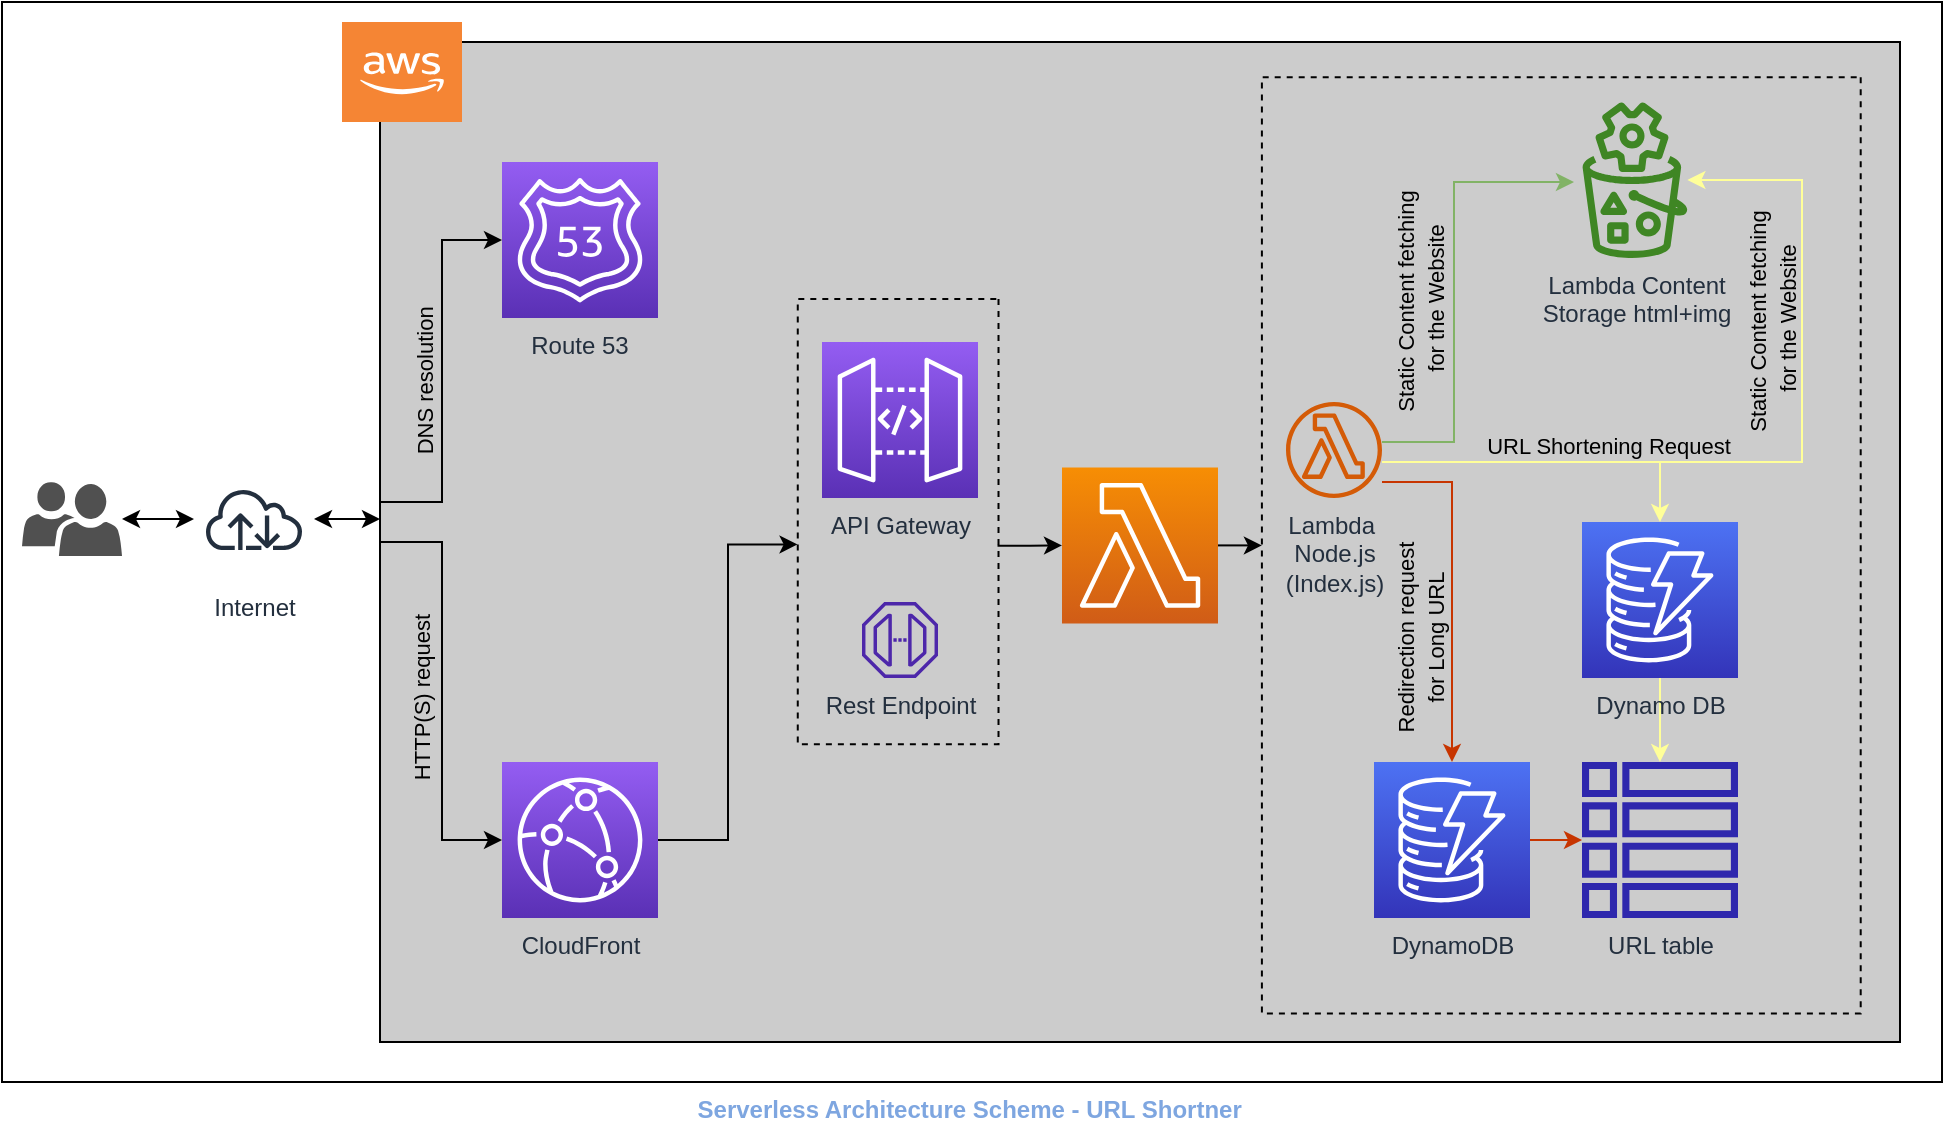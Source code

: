 <mxfile version="15.7.3" type="github">
  <diagram id="nEDZRWEvv-bu_UUYDsP_" name="Page-1">
    <mxGraphModel dx="1422" dy="794" grid="1" gridSize="10" guides="1" tooltips="1" connect="1" arrows="1" fold="1" page="1" pageScale="1" pageWidth="850" pageHeight="1100" math="0" shadow="0">
      <root>
        <mxCell id="0" />
        <mxCell id="1" parent="0" />
        <mxCell id="f2Sus05H8nMFdNZAMqv4-1" value="&lt;b&gt;&lt;font color=&quot;#7ea6e0&quot;&gt;Serverless Architecture Scheme - URL Shortner&amp;nbsp;&lt;/font&gt;&lt;/b&gt;" style="rounded=0;html=1;verticalAlign=top;labelPosition=center;verticalLabelPosition=bottom;align=center;" vertex="1" parent="1">
          <mxGeometry x="40" y="80" width="970" height="540" as="geometry" />
        </mxCell>
        <mxCell id="f2Sus05H8nMFdNZAMqv4-2" value="" style="rounded=0;whiteSpace=wrap;html=1;fillColor=#CCCCCC;" vertex="1" parent="1">
          <mxGeometry x="229" y="100" width="760" height="500" as="geometry" />
        </mxCell>
        <mxCell id="f2Sus05H8nMFdNZAMqv4-3" style="edgeStyle=elbowEdgeStyle;rounded=0;orthogonalLoop=1;jettySize=auto;html=1;exitX=0.5;exitY=0;exitDx=0;exitDy=0;fontSize=9;startArrow=none;startFill=0;" edge="1" parent="1" source="f2Sus05H8nMFdNZAMqv4-4" target="f2Sus05H8nMFdNZAMqv4-2">
          <mxGeometry relative="1" as="geometry" />
        </mxCell>
        <mxCell id="f2Sus05H8nMFdNZAMqv4-4" value="" style="rounded=0;whiteSpace=wrap;html=1;labelBorderColor=none;rotation=90;dashed=1;fillColor=#CCCCCC;" vertex="1" parent="1">
          <mxGeometry x="585.6" y="202" width="468.1" height="299.4" as="geometry" />
        </mxCell>
        <mxCell id="f2Sus05H8nMFdNZAMqv4-5" value="" style="rounded=0;whiteSpace=wrap;html=1;labelBorderColor=none;rotation=90;dashed=1;fillColor=#CCCCCC;" vertex="1" parent="1">
          <mxGeometry x="376.73" y="289.66" width="222.68" height="100.37" as="geometry" />
        </mxCell>
        <mxCell id="f2Sus05H8nMFdNZAMqv4-6" value="" style="edgeStyle=orthogonalEdgeStyle;rounded=0;orthogonalLoop=1;jettySize=auto;html=1;startArrow=classic;startFill=1;" edge="1" parent="1" source="f2Sus05H8nMFdNZAMqv4-7" target="f2Sus05H8nMFdNZAMqv4-9">
          <mxGeometry relative="1" as="geometry" />
        </mxCell>
        <mxCell id="f2Sus05H8nMFdNZAMqv4-7" value="" style="sketch=0;pointerEvents=1;shadow=0;dashed=0;html=1;strokeColor=none;labelPosition=center;verticalLabelPosition=bottom;verticalAlign=top;align=center;fillColor=#505050;shape=mxgraph.mscae.intune.user_group" vertex="1" parent="1">
          <mxGeometry x="50" y="320" width="50" height="37" as="geometry" />
        </mxCell>
        <mxCell id="f2Sus05H8nMFdNZAMqv4-8" value="" style="edgeStyle=orthogonalEdgeStyle;rounded=0;orthogonalLoop=1;jettySize=auto;html=1;startArrow=classic;startFill=1;" edge="1" parent="1" source="f2Sus05H8nMFdNZAMqv4-9" target="f2Sus05H8nMFdNZAMqv4-2">
          <mxGeometry relative="1" as="geometry">
            <Array as="points">
              <mxPoint x="230" y="330" />
              <mxPoint x="230" y="330" />
            </Array>
          </mxGeometry>
        </mxCell>
        <mxCell id="f2Sus05H8nMFdNZAMqv4-9" value="Internet" style="sketch=0;outlineConnect=0;fontColor=#232F3E;gradientColor=none;strokeColor=#232F3E;fillColor=#ffffff;dashed=0;verticalLabelPosition=bottom;verticalAlign=top;align=center;html=1;fontSize=12;fontStyle=0;aspect=fixed;shape=mxgraph.aws4.resourceIcon;resIcon=mxgraph.aws4.internet;" vertex="1" parent="1">
          <mxGeometry x="136" y="308.5" width="60" height="60" as="geometry" />
        </mxCell>
        <mxCell id="f2Sus05H8nMFdNZAMqv4-10" value="" style="outlineConnect=0;dashed=0;verticalLabelPosition=bottom;verticalAlign=top;align=center;html=1;shape=mxgraph.aws3.cloud_2;fillColor=#F58534;gradientColor=none;" vertex="1" parent="1">
          <mxGeometry x="210" y="90" width="60" height="50" as="geometry" />
        </mxCell>
        <mxCell id="f2Sus05H8nMFdNZAMqv4-11" value="Route 53" style="sketch=0;points=[[0,0,0],[0.25,0,0],[0.5,0,0],[0.75,0,0],[1,0,0],[0,1,0],[0.25,1,0],[0.5,1,0],[0.75,1,0],[1,1,0],[0,0.25,0],[0,0.5,0],[0,0.75,0],[1,0.25,0],[1,0.5,0],[1,0.75,0]];outlineConnect=0;fontColor=#232F3E;gradientColor=#945DF2;gradientDirection=north;fillColor=#5A30B5;strokeColor=#ffffff;dashed=0;verticalLabelPosition=bottom;verticalAlign=top;align=center;html=1;fontSize=12;fontStyle=0;aspect=fixed;shape=mxgraph.aws4.resourceIcon;resIcon=mxgraph.aws4.route_53;whiteSpace=wrap;labelBorderColor=none;" vertex="1" parent="1">
          <mxGeometry x="290" y="160" width="78" height="78" as="geometry" />
        </mxCell>
        <mxCell id="f2Sus05H8nMFdNZAMqv4-12" value="CloudFront" style="sketch=0;points=[[0,0,0],[0.25,0,0],[0.5,0,0],[0.75,0,0],[1,0,0],[0,1,0],[0.25,1,0],[0.5,1,0],[0.75,1,0],[1,1,0],[0,0.25,0],[0,0.5,0],[0,0.75,0],[1,0.25,0],[1,0.5,0],[1,0.75,0]];outlineConnect=0;fontColor=#232F3E;gradientColor=#945DF2;gradientDirection=north;fillColor=#5A30B5;strokeColor=#ffffff;dashed=0;verticalLabelPosition=bottom;verticalAlign=top;align=center;html=1;fontSize=12;fontStyle=0;aspect=fixed;shape=mxgraph.aws4.resourceIcon;resIcon=mxgraph.aws4.cloudfront;" vertex="1" parent="1">
          <mxGeometry x="290" y="460" width="78" height="78" as="geometry" />
        </mxCell>
        <mxCell id="f2Sus05H8nMFdNZAMqv4-13" value="" style="edgeStyle=elbowEdgeStyle;rounded=0;orthogonalLoop=1;jettySize=auto;html=1;fontSize=9;startArrow=none;startFill=0;exitX=0.554;exitY=0.005;exitDx=0;exitDy=0;exitPerimeter=0;" edge="1" parent="1" source="f2Sus05H8nMFdNZAMqv4-5" target="f2Sus05H8nMFdNZAMqv4-17">
          <mxGeometry relative="1" as="geometry" />
        </mxCell>
        <mxCell id="f2Sus05H8nMFdNZAMqv4-14" value="API Gateway" style="sketch=0;points=[[0,0,0],[0.25,0,0],[0.5,0,0],[0.75,0,0],[1,0,0],[0,1,0],[0.25,1,0],[0.5,1,0],[0.75,1,0],[1,1,0],[0,0.25,0],[0,0.5,0],[0,0.75,0],[1,0.25,0],[1,0.5,0],[1,0.75,0]];outlineConnect=0;fontColor=#232F3E;gradientColor=#945DF2;gradientDirection=north;fillColor=#5A30B5;strokeColor=#ffffff;dashed=0;verticalLabelPosition=bottom;verticalAlign=top;align=center;html=1;fontSize=12;fontStyle=0;aspect=fixed;shape=mxgraph.aws4.resourceIcon;resIcon=mxgraph.aws4.api_gateway;labelBorderColor=none;" vertex="1" parent="1">
          <mxGeometry x="450" y="250" width="78" height="78" as="geometry" />
        </mxCell>
        <mxCell id="f2Sus05H8nMFdNZAMqv4-15" value="Rest Endpoint" style="sketch=0;outlineConnect=0;fontColor=#232F3E;gradientColor=none;fillColor=#4D27AA;strokeColor=none;dashed=0;verticalLabelPosition=bottom;verticalAlign=top;align=center;html=1;fontSize=12;fontStyle=0;aspect=fixed;pointerEvents=1;shape=mxgraph.aws4.endpoint;labelBorderColor=none;" vertex="1" parent="1">
          <mxGeometry x="470" y="380" width="38" height="38" as="geometry" />
        </mxCell>
        <mxCell id="f2Sus05H8nMFdNZAMqv4-16" value="" style="edgeStyle=elbowEdgeStyle;rounded=0;orthogonalLoop=1;jettySize=auto;html=1;fontSize=9;startArrow=none;startFill=0;entryX=0.5;entryY=1;entryDx=0;entryDy=0;" edge="1" parent="1" source="f2Sus05H8nMFdNZAMqv4-17" target="f2Sus05H8nMFdNZAMqv4-4">
          <mxGeometry relative="1" as="geometry" />
        </mxCell>
        <mxCell id="f2Sus05H8nMFdNZAMqv4-17" value="" style="sketch=0;points=[[0,0,0],[0.25,0,0],[0.5,0,0],[0.75,0,0],[1,0,0],[0,1,0],[0.25,1,0],[0.5,1,0],[0.75,1,0],[1,1,0],[0,0.25,0],[0,0.5,0],[0,0.75,0],[1,0.25,0],[1,0.5,0],[1,0.75,0]];outlineConnect=0;fontColor=#232F3E;gradientColor=#F78E04;gradientDirection=north;fillColor=#D05C17;strokeColor=#ffffff;dashed=0;verticalLabelPosition=bottom;verticalAlign=top;align=center;html=1;fontSize=12;fontStyle=0;aspect=fixed;shape=mxgraph.aws4.resourceIcon;resIcon=mxgraph.aws4.lambda;labelBorderColor=none;" vertex="1" parent="1">
          <mxGeometry x="570" y="312.7" width="78" height="78" as="geometry" />
        </mxCell>
        <mxCell id="f2Sus05H8nMFdNZAMqv4-18" value="" style="edgeStyle=orthogonalEdgeStyle;rounded=0;orthogonalLoop=1;jettySize=auto;html=1;startArrow=none;startFill=0;entryX=-0.006;entryY=0.513;entryDx=0;entryDy=0;entryPerimeter=0;fillColor=#d5e8d4;strokeColor=#82b366;" edge="1" parent="1" source="f2Sus05H8nMFdNZAMqv4-19">
          <mxGeometry relative="1" as="geometry">
            <mxPoint x="740" y="300" as="sourcePoint" />
            <mxPoint x="825.998" y="170.014" as="targetPoint" />
            <Array as="points">
              <mxPoint x="766" y="300" />
              <mxPoint x="766" y="170" />
            </Array>
          </mxGeometry>
        </mxCell>
        <mxCell id="f2Sus05H8nMFdNZAMqv4-19" value="Lambda&amp;nbsp;&lt;br&gt;Node.js&lt;br&gt;(Index.js)" style="sketch=0;outlineConnect=0;fontColor=#232F3E;gradientColor=none;fillColor=#D45B07;strokeColor=none;dashed=0;verticalLabelPosition=bottom;verticalAlign=top;align=center;html=1;fontSize=12;fontStyle=0;aspect=fixed;pointerEvents=1;shape=mxgraph.aws4.lambda_function;labelBorderColor=none;" vertex="1" parent="1">
          <mxGeometry x="682" y="280" width="48" height="48" as="geometry" />
        </mxCell>
        <mxCell id="f2Sus05H8nMFdNZAMqv4-20" value="Lambda Content&lt;br&gt;Storage html+img" style="sketch=0;outlineConnect=0;fontColor=#232F3E;gradientColor=none;fillColor=#3F8624;strokeColor=none;dashed=0;verticalLabelPosition=bottom;verticalAlign=top;align=center;html=1;fontSize=12;fontStyle=0;aspect=fixed;pointerEvents=1;shape=mxgraph.aws4.s3_object_lambda;labelBorderColor=none;" vertex="1" parent="1">
          <mxGeometry x="830" y="130" width="53" height="78" as="geometry" />
        </mxCell>
        <mxCell id="f2Sus05H8nMFdNZAMqv4-21" value="" style="edgeStyle=elbowEdgeStyle;rounded=0;orthogonalLoop=1;jettySize=auto;html=1;fontSize=9;startArrow=none;startFill=0;fillColor=#fff2cc;strokeColor=#FFFF99;" edge="1" parent="1" source="f2Sus05H8nMFdNZAMqv4-22" target="f2Sus05H8nMFdNZAMqv4-25">
          <mxGeometry relative="1" as="geometry" />
        </mxCell>
        <mxCell id="f2Sus05H8nMFdNZAMqv4-22" value="Dynamo DB" style="sketch=0;points=[[0,0,0],[0.25,0,0],[0.5,0,0],[0.75,0,0],[1,0,0],[0,1,0],[0.25,1,0],[0.5,1,0],[0.75,1,0],[1,1,0],[0,0.25,0],[0,0.5,0],[0,0.75,0],[1,0.25,0],[1,0.5,0],[1,0.75,0]];outlineConnect=0;fontColor=#232F3E;gradientColor=#4D72F3;gradientDirection=north;fillColor=#3334B9;strokeColor=#ffffff;dashed=0;verticalLabelPosition=bottom;verticalAlign=top;align=center;html=1;fontSize=12;fontStyle=0;aspect=fixed;shape=mxgraph.aws4.resourceIcon;resIcon=mxgraph.aws4.dynamodb;labelBorderColor=none;" vertex="1" parent="1">
          <mxGeometry x="830" y="340" width="78" height="78" as="geometry" />
        </mxCell>
        <mxCell id="f2Sus05H8nMFdNZAMqv4-23" value="" style="edgeStyle=elbowEdgeStyle;rounded=0;orthogonalLoop=1;jettySize=auto;html=1;fontSize=9;startArrow=none;startFill=0;fillColor=#fa6800;strokeColor=#C73500;" edge="1" parent="1" source="f2Sus05H8nMFdNZAMqv4-24" target="f2Sus05H8nMFdNZAMqv4-25">
          <mxGeometry relative="1" as="geometry" />
        </mxCell>
        <mxCell id="f2Sus05H8nMFdNZAMqv4-24" value="DynamoDB" style="sketch=0;points=[[0,0,0],[0.25,0,0],[0.5,0,0],[0.75,0,0],[1,0,0],[0,1,0],[0.25,1,0],[0.5,1,0],[0.75,1,0],[1,1,0],[0,0.25,0],[0,0.5,0],[0,0.75,0],[1,0.25,0],[1,0.5,0],[1,0.75,0]];outlineConnect=0;fontColor=#232F3E;gradientColor=#4D72F3;gradientDirection=north;fillColor=#3334B9;strokeColor=#ffffff;dashed=0;verticalLabelPosition=bottom;verticalAlign=top;align=center;html=1;fontSize=12;fontStyle=0;aspect=fixed;shape=mxgraph.aws4.resourceIcon;resIcon=mxgraph.aws4.dynamodb;labelBorderColor=none;" vertex="1" parent="1">
          <mxGeometry x="726" y="460" width="78" height="78" as="geometry" />
        </mxCell>
        <mxCell id="f2Sus05H8nMFdNZAMqv4-25" value="URL table" style="sketch=0;outlineConnect=0;fontColor=#232F3E;gradientColor=none;fillColor=#2E27AD;strokeColor=none;dashed=0;verticalLabelPosition=bottom;verticalAlign=top;align=center;html=1;fontSize=12;fontStyle=0;aspect=fixed;pointerEvents=1;shape=mxgraph.aws4.table;labelBorderColor=none;" vertex="1" parent="1">
          <mxGeometry x="830" y="460" width="78" height="78" as="geometry" />
        </mxCell>
        <mxCell id="f2Sus05H8nMFdNZAMqv4-26" value="" style="edgeStyle=orthogonalEdgeStyle;rounded=0;orthogonalLoop=1;jettySize=auto;html=1;startArrow=none;startFill=0;entryX=0;entryY=0.5;entryDx=0;entryDy=0;entryPerimeter=0;" edge="1" parent="1" target="f2Sus05H8nMFdNZAMqv4-11">
          <mxGeometry relative="1" as="geometry">
            <mxPoint x="229" y="330" as="sourcePoint" />
            <mxPoint x="281" y="348.471" as="targetPoint" />
            <Array as="points">
              <mxPoint x="229" y="330" />
              <mxPoint x="260" y="330" />
              <mxPoint x="260" y="199" />
            </Array>
          </mxGeometry>
        </mxCell>
        <mxCell id="f2Sus05H8nMFdNZAMqv4-27" value="" style="edgeStyle=orthogonalEdgeStyle;rounded=0;orthogonalLoop=1;jettySize=auto;html=1;startArrow=none;startFill=0;entryX=0;entryY=0.5;entryDx=0;entryDy=0;entryPerimeter=0;exitX=0;exitY=0.5;exitDx=0;exitDy=0;" edge="1" parent="1" source="f2Sus05H8nMFdNZAMqv4-2" target="f2Sus05H8nMFdNZAMqv4-12">
          <mxGeometry relative="1" as="geometry">
            <mxPoint x="230" y="350" as="sourcePoint" />
            <mxPoint x="287" y="499" as="targetPoint" />
            <Array as="points">
              <mxPoint x="260" y="350" />
              <mxPoint x="260" y="499" />
            </Array>
          </mxGeometry>
        </mxCell>
        <mxCell id="f2Sus05H8nMFdNZAMqv4-28" value="&lt;font style=&quot;font-size: 11px&quot;&gt;Static Content fetching&lt;br&gt;&amp;nbsp;for the Website&lt;/font&gt;" style="text;html=1;resizable=0;autosize=1;align=center;verticalAlign=middle;points=[];fillColor=none;strokeColor=none;rounded=0;dashed=1;labelBorderColor=none;rotation=270;" vertex="1" parent="1">
          <mxGeometry x="684" y="215" width="130" height="30" as="geometry" />
        </mxCell>
        <mxCell id="f2Sus05H8nMFdNZAMqv4-29" value="" style="edgeStyle=orthogonalEdgeStyle;rounded=0;orthogonalLoop=1;jettySize=auto;html=1;startArrow=none;startFill=0;fillColor=#fff2cc;strokeColor=#FFFF99;" edge="1" parent="1" source="f2Sus05H8nMFdNZAMqv4-19" target="f2Sus05H8nMFdNZAMqv4-20">
          <mxGeometry relative="1" as="geometry">
            <mxPoint x="747.999" y="314" as="sourcePoint" />
            <mxPoint x="839.998" y="180.014" as="targetPoint" />
            <Array as="points">
              <mxPoint x="940" y="310" />
              <mxPoint x="940" y="169" />
            </Array>
          </mxGeometry>
        </mxCell>
        <mxCell id="f2Sus05H8nMFdNZAMqv4-30" value="" style="edgeStyle=orthogonalEdgeStyle;rounded=0;orthogonalLoop=1;jettySize=auto;html=1;startArrow=none;startFill=0;fillColor=#fa6800;strokeColor=#C73500;" edge="1" parent="1" source="f2Sus05H8nMFdNZAMqv4-19" target="f2Sus05H8nMFdNZAMqv4-24">
          <mxGeometry relative="1" as="geometry">
            <mxPoint x="747.999" y="324" as="sourcePoint" />
            <mxPoint x="892.688" y="179" as="targetPoint" />
            <Array as="points">
              <mxPoint x="765" y="320" />
            </Array>
          </mxGeometry>
        </mxCell>
        <mxCell id="f2Sus05H8nMFdNZAMqv4-31" value="" style="edgeStyle=orthogonalEdgeStyle;rounded=0;orthogonalLoop=1;jettySize=auto;html=1;startArrow=none;startFill=0;fillColor=#fff2cc;strokeColor=#FFFF99;entryX=0.5;entryY=0;entryDx=0;entryDy=0;entryPerimeter=0;fontStyle=1" edge="1" parent="1" target="f2Sus05H8nMFdNZAMqv4-22">
          <mxGeometry relative="1" as="geometry">
            <mxPoint x="738" y="310" as="sourcePoint" />
            <mxPoint x="882.688" y="169.5" as="targetPoint" />
            <Array as="points">
              <mxPoint x="738" y="310" />
              <mxPoint x="869" y="310" />
            </Array>
          </mxGeometry>
        </mxCell>
        <mxCell id="f2Sus05H8nMFdNZAMqv4-32" value="&lt;font style=&quot;font-size: 11px&quot;&gt;Redirection request &lt;br&gt;for Long URL&lt;/font&gt;" style="text;html=1;resizable=0;autosize=1;align=center;verticalAlign=middle;points=[];fillColor=none;strokeColor=none;rounded=0;dashed=1;labelBorderColor=none;rotation=270;" vertex="1" parent="1">
          <mxGeometry x="694" y="383" width="110" height="30" as="geometry" />
        </mxCell>
        <mxCell id="f2Sus05H8nMFdNZAMqv4-33" value="&lt;font style=&quot;font-size: 11px&quot;&gt;Static Content fetching&lt;br&gt;&amp;nbsp;for the Website&lt;/font&gt;" style="text;html=1;resizable=0;autosize=1;align=center;verticalAlign=middle;points=[];fillColor=none;strokeColor=none;rounded=0;dashed=1;labelBorderColor=none;rotation=270;" vertex="1" parent="1">
          <mxGeometry x="860" y="225" width="130" height="30" as="geometry" />
        </mxCell>
        <mxCell id="f2Sus05H8nMFdNZAMqv4-34" value="&lt;font style=&quot;font-size: 11px&quot;&gt;DNS resolution&lt;/font&gt;" style="text;html=1;resizable=0;autosize=1;align=center;verticalAlign=middle;points=[];fillColor=none;strokeColor=none;rounded=0;dashed=1;labelBorderColor=none;rotation=270;" vertex="1" parent="1">
          <mxGeometry x="206" y="259.66" width="90" height="20" as="geometry" />
        </mxCell>
        <mxCell id="f2Sus05H8nMFdNZAMqv4-35" value="" style="edgeStyle=elbowEdgeStyle;rounded=0;orthogonalLoop=1;jettySize=auto;html=1;fontSize=9;startArrow=none;startFill=0;exitX=1;exitY=0.5;exitDx=0;exitDy=0;exitPerimeter=0;entryX=0.551;entryY=1.001;entryDx=0;entryDy=0;entryPerimeter=0;" edge="1" parent="1" source="f2Sus05H8nMFdNZAMqv4-12" target="f2Sus05H8nMFdNZAMqv4-5">
          <mxGeometry relative="1" as="geometry">
            <mxPoint x="405.003" y="351.28" as="sourcePoint" />
            <mxPoint x="437.25" y="351.11" as="targetPoint" />
          </mxGeometry>
        </mxCell>
        <mxCell id="f2Sus05H8nMFdNZAMqv4-36" value="&lt;font style=&quot;font-size: 11px&quot;&gt;HTTP(S) request&lt;/font&gt;" style="text;html=1;resizable=0;autosize=1;align=center;verticalAlign=middle;points=[];fillColor=none;strokeColor=none;rounded=0;dashed=1;labelBorderColor=none;rotation=270;" vertex="1" parent="1">
          <mxGeometry x="200" y="418" width="100" height="20" as="geometry" />
        </mxCell>
        <mxCell id="f2Sus05H8nMFdNZAMqv4-37" value="&lt;span style=&quot;font-size: 11px&quot;&gt;URL Shortening Request&lt;/span&gt;" style="text;html=1;resizable=0;autosize=1;align=center;verticalAlign=middle;points=[];fillColor=none;strokeColor=none;rounded=0;dashed=1;labelBorderColor=none;rotation=0;" vertex="1" parent="1">
          <mxGeometry x="773" y="292" width="140" height="20" as="geometry" />
        </mxCell>
      </root>
    </mxGraphModel>
  </diagram>
</mxfile>
